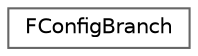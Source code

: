 digraph "Graphical Class Hierarchy"
{
 // INTERACTIVE_SVG=YES
 // LATEX_PDF_SIZE
  bgcolor="transparent";
  edge [fontname=Helvetica,fontsize=10,labelfontname=Helvetica,labelfontsize=10];
  node [fontname=Helvetica,fontsize=10,shape=box,height=0.2,width=0.4];
  rankdir="LR";
  Node0 [id="Node000000",label="FConfigBranch",height=0.2,width=0.4,color="grey40", fillcolor="white", style="filled",URL="$d1/d95/classFConfigBranch.html",tooltip=" "];
}
